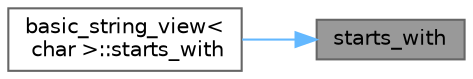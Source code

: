 digraph "starts_with"
{
 // LATEX_PDF_SIZE
  bgcolor="transparent";
  edge [fontname=Helvetica,fontsize=10,labelfontname=Helvetica,labelfontsize=10];
  node [fontname=Helvetica,fontsize=10,shape=box,height=0.2,width=0.4];
  rankdir="RL";
  Node1 [id="Node000001",label="starts_with",height=0.2,width=0.4,color="gray40", fillcolor="grey60", style="filled", fontcolor="black",tooltip=" "];
  Node1 -> Node2 [id="edge1_Node000001_Node000002",dir="back",color="steelblue1",style="solid",tooltip=" "];
  Node2 [id="Node000002",label="basic_string_view\<\l char \>::starts_with",height=0.2,width=0.4,color="grey40", fillcolor="white", style="filled",URL="$classbasic__string__view.html#a5c010547bdf0c3d0237c78eeecd90803",tooltip=" "];
}
